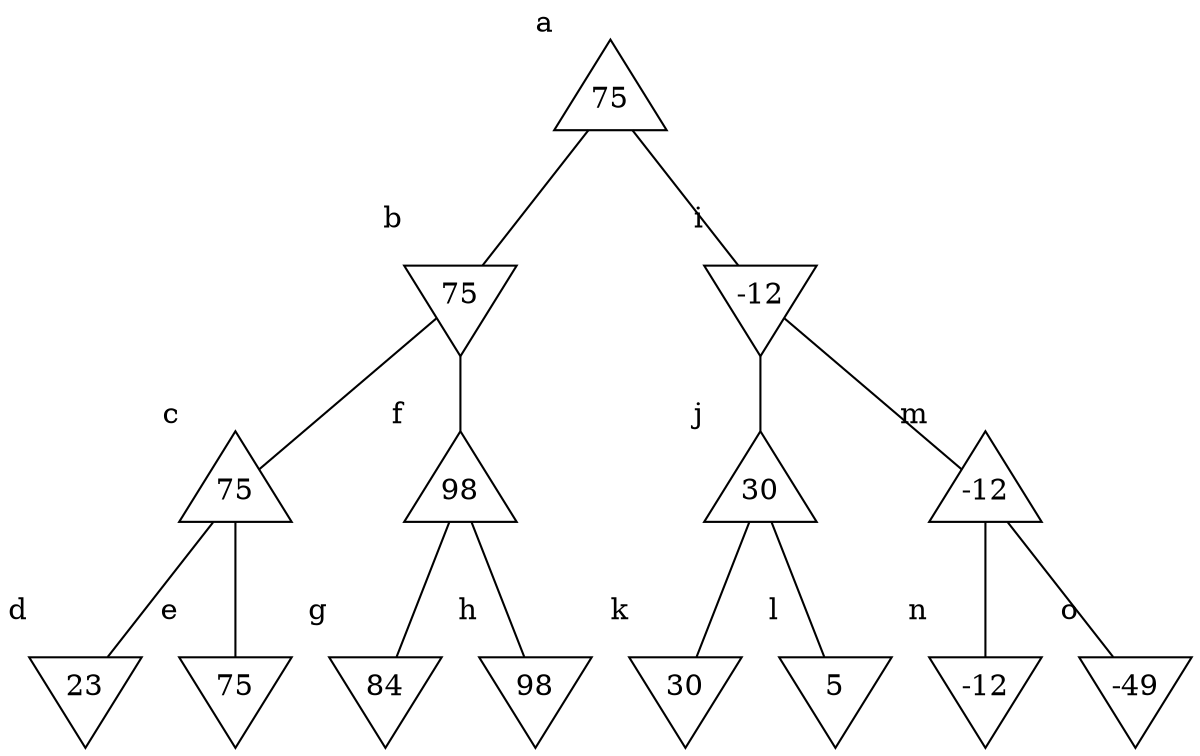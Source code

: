 graph G {
node [fixedsize=true]
margin=0
a [shape="triangle",label="75",xlabel="a",height=0.8];
a -- b;
a -- i;
b [shape="invtriangle",label="75",xlabel="b",height=0.8];
b -- c;
b -- f;
c [shape="triangle",label="75",xlabel="c",height=0.8];
c -- d;
c -- e;
d [shape="invtriangle",label="23",xlabel="d",height=0.8];
e [shape="invtriangle",label="75",xlabel="e",height=0.8];
f [shape="triangle",label="98",xlabel="f",height=0.8];
f -- g;
f -- h;
g [shape="invtriangle",label="84",xlabel="g",height=0.8];
h [shape="invtriangle",label="98",xlabel="h",height=0.8];
i [shape="invtriangle",label="-12",xlabel="i",height=0.8];
i -- j;
i -- m;
j [shape="triangle",label="30",xlabel="j",height=0.8];
j -- k;
j -- l;
k [shape="invtriangle",label="30",xlabel="k",height=0.8];
l [shape="invtriangle",label="5",xlabel="l",height=0.8];
m [shape="triangle",label="-12",xlabel="m",height=0.8];
m -- n;
m -- o;
n [shape="invtriangle",label="-12",xlabel="n",height=0.8];
o [shape="invtriangle",label="-49",xlabel="o",height=0.8];
}
